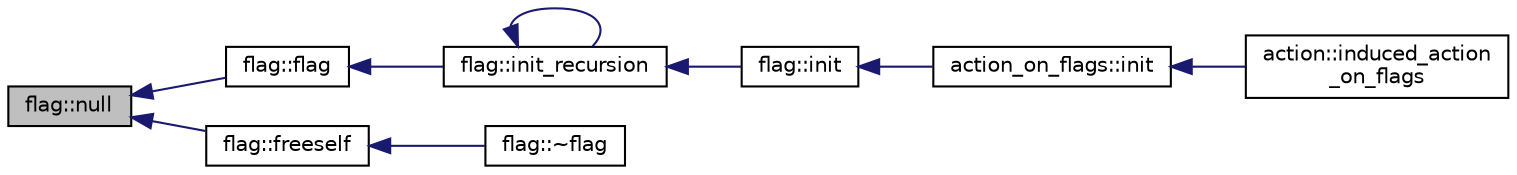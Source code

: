 digraph "flag::null"
{
  edge [fontname="Helvetica",fontsize="10",labelfontname="Helvetica",labelfontsize="10"];
  node [fontname="Helvetica",fontsize="10",shape=record];
  rankdir="LR";
  Node36 [label="flag::null",height=0.2,width=0.4,color="black", fillcolor="grey75", style="filled", fontcolor="black"];
  Node36 -> Node37 [dir="back",color="midnightblue",fontsize="10",style="solid",fontname="Helvetica"];
  Node37 [label="flag::flag",height=0.2,width=0.4,color="black", fillcolor="white", style="filled",URL="$d8/d06/classflag.html#a5b95682242e4c94655ee217be26e20d2"];
  Node37 -> Node38 [dir="back",color="midnightblue",fontsize="10",style="solid",fontname="Helvetica"];
  Node38 [label="flag::init_recursion",height=0.2,width=0.4,color="black", fillcolor="white", style="filled",URL="$d8/d06/classflag.html#a25c6b69bd5cc648bba8bea35a3f88369"];
  Node38 -> Node39 [dir="back",color="midnightblue",fontsize="10",style="solid",fontname="Helvetica"];
  Node39 [label="flag::init",height=0.2,width=0.4,color="black", fillcolor="white", style="filled",URL="$d8/d06/classflag.html#a1a6bdc10c3a544607a7a3a6672e3c773"];
  Node39 -> Node40 [dir="back",color="midnightblue",fontsize="10",style="solid",fontname="Helvetica"];
  Node40 [label="action_on_flags::init",height=0.2,width=0.4,color="black", fillcolor="white", style="filled",URL="$dd/dc4/classaction__on__flags.html#aad56abe238e588bdc368c6396d3813dc"];
  Node40 -> Node41 [dir="back",color="midnightblue",fontsize="10",style="solid",fontname="Helvetica"];
  Node41 [label="action::induced_action\l_on_flags",height=0.2,width=0.4,color="black", fillcolor="white", style="filled",URL="$d2/d86/classaction.html#afb1ac2fda2a79462e38c133330982341"];
  Node38 -> Node38 [dir="back",color="midnightblue",fontsize="10",style="solid",fontname="Helvetica"];
  Node36 -> Node42 [dir="back",color="midnightblue",fontsize="10",style="solid",fontname="Helvetica"];
  Node42 [label="flag::freeself",height=0.2,width=0.4,color="black", fillcolor="white", style="filled",URL="$d8/d06/classflag.html#ade1fe610c12390f167cd1d3691a141c1"];
  Node42 -> Node43 [dir="back",color="midnightblue",fontsize="10",style="solid",fontname="Helvetica"];
  Node43 [label="flag::~flag",height=0.2,width=0.4,color="black", fillcolor="white", style="filled",URL="$d8/d06/classflag.html#a9149bfdf4e5ec69255d353088869e9a0"];
}
